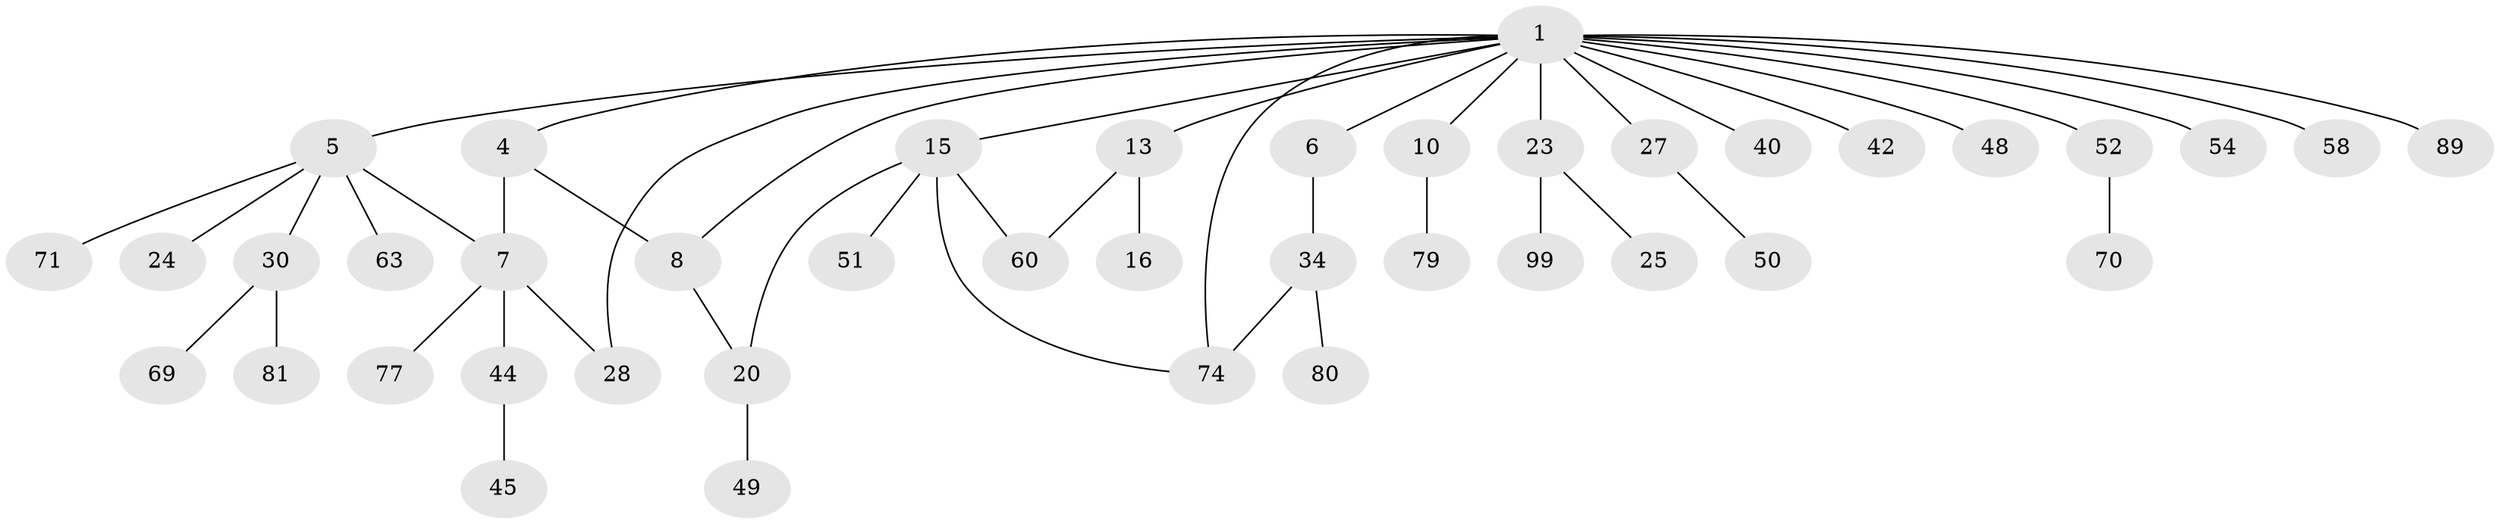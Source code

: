 // original degree distribution, {5: 0.038461538461538464, 8: 0.009615384615384616, 3: 0.14423076923076922, 4: 0.04807692307692308, 2: 0.34615384615384615, 6: 0.019230769230769232, 7: 0.009615384615384616, 1: 0.38461538461538464}
// Generated by graph-tools (version 1.1) at 2025/16/03/04/25 18:16:56]
// undirected, 41 vertices, 47 edges
graph export_dot {
graph [start="1"]
  node [color=gray90,style=filled];
  1 [super="+2+3"];
  4;
  5 [super="+19+46"];
  6;
  7 [super="+62"];
  8;
  10 [super="+31"];
  13 [super="+14+33"];
  15 [super="+22+18+35+26"];
  16 [super="+17"];
  20 [super="+32"];
  23 [super="+64+57"];
  24;
  25 [super="+90+84"];
  27 [super="+73"];
  28 [super="+86"];
  30 [super="+43"];
  34 [super="+41"];
  40 [super="+66"];
  42;
  44;
  45;
  48 [super="+85"];
  49;
  50;
  51;
  52;
  54;
  58;
  60;
  63;
  69;
  70;
  71 [super="+75"];
  74 [super="+78"];
  77 [super="+101+97"];
  79;
  80;
  81;
  89 [super="+96"];
  99;
  1 -- 5;
  1 -- 10;
  1 -- 23 [weight=2];
  1 -- 4;
  1 -- 6;
  1 -- 13;
  1 -- 15;
  1 -- 89;
  1 -- 27;
  1 -- 28;
  1 -- 8;
  1 -- 40;
  1 -- 42;
  1 -- 48;
  1 -- 52;
  1 -- 54;
  1 -- 58;
  1 -- 74;
  4 -- 7;
  4 -- 8;
  5 -- 24;
  5 -- 30;
  5 -- 63;
  5 -- 71;
  5 -- 7;
  6 -- 34;
  7 -- 44;
  7 -- 77 [weight=2];
  7 -- 28;
  8 -- 20;
  10 -- 79;
  13 -- 16;
  13 -- 60;
  15 -- 74;
  15 -- 60;
  15 -- 51;
  15 -- 20;
  20 -- 49;
  23 -- 25;
  23 -- 99;
  27 -- 50;
  30 -- 81;
  30 -- 69;
  34 -- 80;
  34 -- 74;
  44 -- 45;
  52 -- 70;
}

